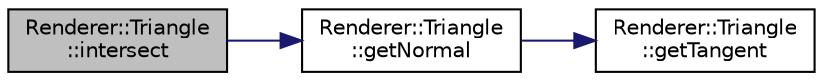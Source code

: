 digraph "Renderer::Triangle::intersect"
{
  edge [fontname="Helvetica",fontsize="10",labelfontname="Helvetica",labelfontsize="10"];
  node [fontname="Helvetica",fontsize="10",shape=record];
  rankdir="LR";
  Node1 [label="Renderer::Triangle\l::intersect",height=0.2,width=0.4,color="black", fillcolor="grey75", style="filled", fontcolor="black"];
  Node1 -> Node2 [color="midnightblue",fontsize="10",style="solid",fontname="Helvetica"];
  Node2 [label="Renderer::Triangle\l::getNormal",height=0.2,width=0.4,color="black", fillcolor="white", style="filled",URL="$class_renderer_1_1_triangle.html#adae4e94dc4c3b4e4ed844a222815f0a4",tooltip="getNormal "];
  Node2 -> Node3 [color="midnightblue",fontsize="10",style="solid",fontname="Helvetica"];
  Node3 [label="Renderer::Triangle\l::getTangent",height=0.2,width=0.4,color="black", fillcolor="white", style="filled",URL="$class_renderer_1_1_triangle.html#a36f812846c8e2fcf5ced411f3e12812b",tooltip="getTangent "];
}
